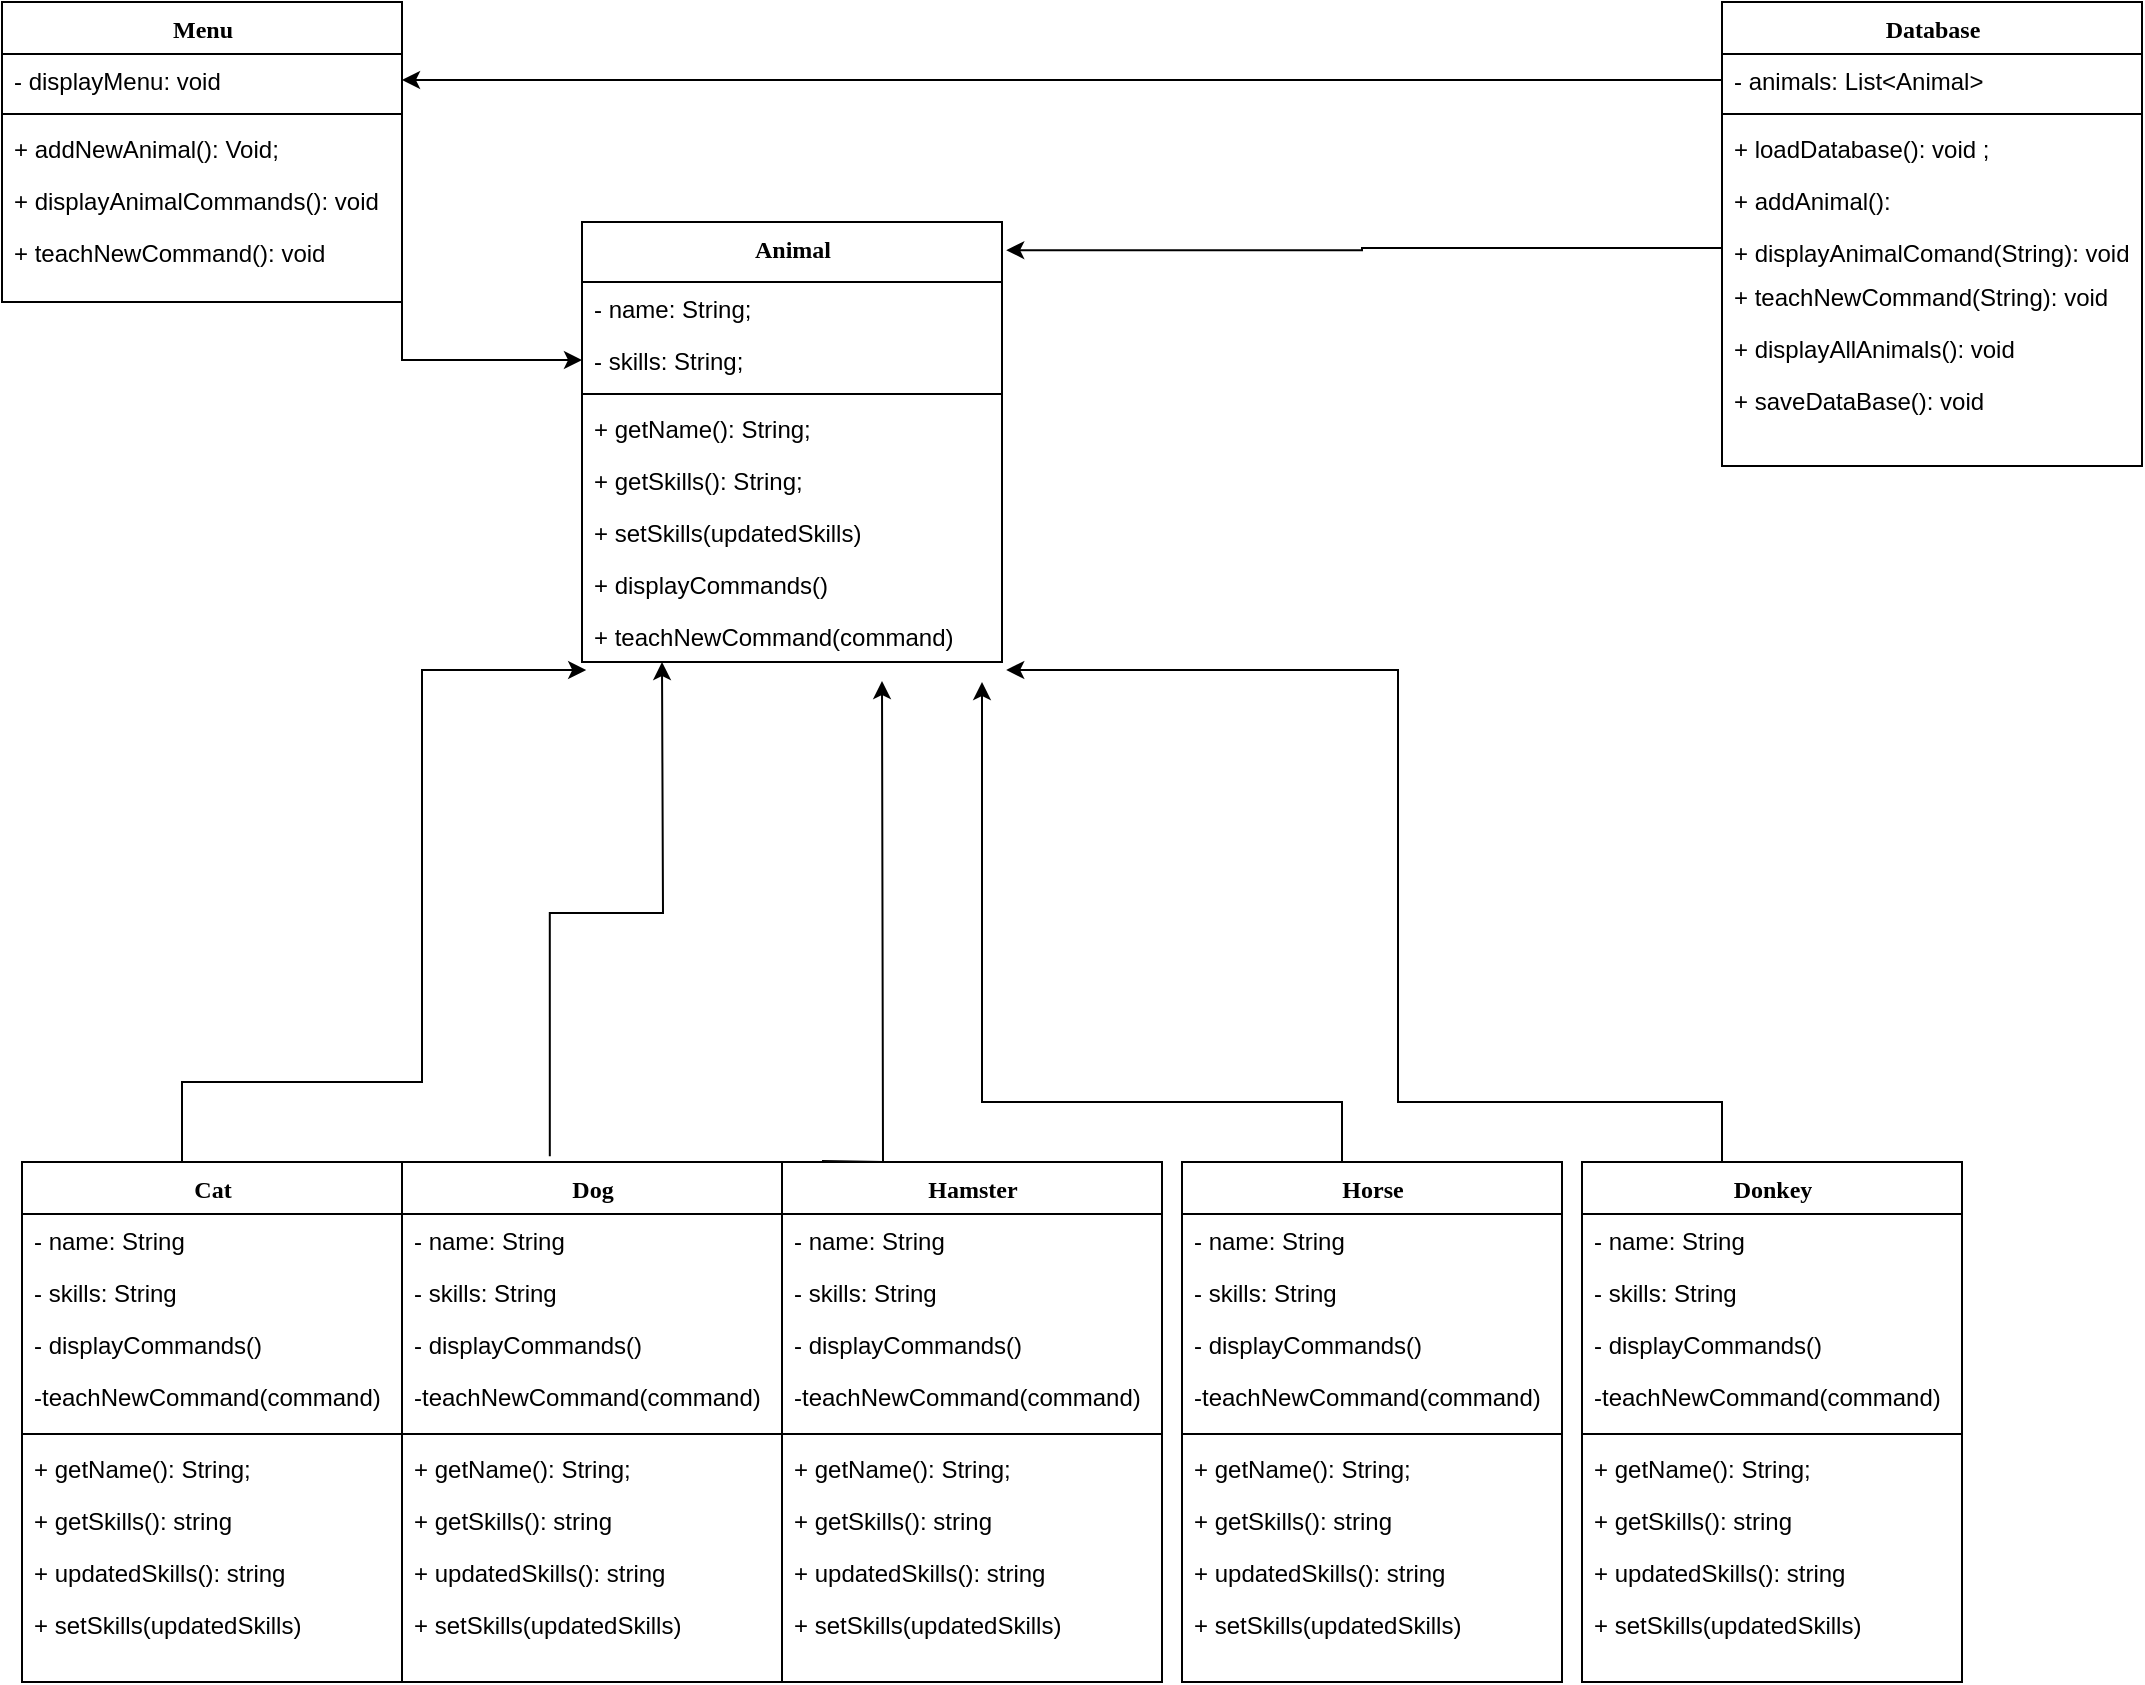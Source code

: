 <mxfile version="23.1.2" type="device">
  <diagram name="Page-1" id="6133507b-19e7-1e82-6fc7-422aa6c4b21f">
    <mxGraphModel dx="871" dy="348" grid="1" gridSize="10" guides="1" tooltips="1" connect="1" arrows="1" fold="1" page="1" pageScale="1" pageWidth="1169" pageHeight="827" background="none" math="0" shadow="0">
      <root>
        <mxCell id="0" />
        <mxCell id="1" parent="0" />
        <mxCell id="FlubJuxZXB5tlYy22sZI-188" style="edgeStyle=orthogonalEdgeStyle;rounded=0;orthogonalLoop=1;jettySize=auto;html=1;exitX=0.5;exitY=0;exitDx=0;exitDy=0;entryX=0.01;entryY=1.154;entryDx=0;entryDy=0;entryPerimeter=0;" parent="1" source="FlubJuxZXB5tlYy22sZI-2" target="FlubJuxZXB5tlYy22sZI-180" edge="1">
          <mxGeometry relative="1" as="geometry">
            <Array as="points">
              <mxPoint x="120" y="550" />
              <mxPoint x="240" y="550" />
              <mxPoint x="240" y="344" />
            </Array>
          </mxGeometry>
        </mxCell>
        <mxCell id="FlubJuxZXB5tlYy22sZI-2" value="Cat" style="swimlane;html=1;fontStyle=1;align=center;verticalAlign=top;childLayout=stackLayout;horizontal=1;startSize=26;horizontalStack=0;resizeParent=1;resizeLast=0;collapsible=1;marginBottom=0;swimlaneFillColor=#ffffff;rounded=0;shadow=0;comic=0;labelBackgroundColor=none;strokeWidth=1;fillColor=none;fontFamily=Verdana;fontSize=12" parent="1" vertex="1">
          <mxGeometry x="40" y="590" width="190" height="260" as="geometry" />
        </mxCell>
        <mxCell id="FlubJuxZXB5tlYy22sZI-3" value="- name: String" style="text;html=1;strokeColor=none;fillColor=none;align=left;verticalAlign=top;spacingLeft=4;spacingRight=4;whiteSpace=wrap;overflow=hidden;rotatable=0;points=[[0,0.5],[1,0.5]];portConstraint=eastwest;" parent="FlubJuxZXB5tlYy22sZI-2" vertex="1">
          <mxGeometry y="26" width="190" height="26" as="geometry" />
        </mxCell>
        <mxCell id="FlubJuxZXB5tlYy22sZI-29" value="- skills: String" style="text;html=1;strokeColor=none;fillColor=none;align=left;verticalAlign=top;spacingLeft=4;spacingRight=4;whiteSpace=wrap;overflow=hidden;rotatable=0;points=[[0,0.5],[1,0.5]];portConstraint=eastwest;" parent="FlubJuxZXB5tlYy22sZI-2" vertex="1">
          <mxGeometry y="52" width="190" height="26" as="geometry" />
        </mxCell>
        <mxCell id="FlubJuxZXB5tlYy22sZI-30" value="- displayCommands()" style="text;html=1;strokeColor=none;fillColor=none;align=left;verticalAlign=top;spacingLeft=4;spacingRight=4;whiteSpace=wrap;overflow=hidden;rotatable=0;points=[[0,0.5],[1,0.5]];portConstraint=eastwest;" parent="FlubJuxZXB5tlYy22sZI-2" vertex="1">
          <mxGeometry y="78" width="190" height="26" as="geometry" />
        </mxCell>
        <mxCell id="FlubJuxZXB5tlYy22sZI-67" value="-teachNewCommand(command)" style="text;html=1;strokeColor=none;fillColor=none;align=left;verticalAlign=top;spacingLeft=4;spacingRight=4;whiteSpace=wrap;overflow=hidden;rotatable=0;points=[[0,0.5],[1,0.5]];portConstraint=eastwest;" parent="FlubJuxZXB5tlYy22sZI-2" vertex="1">
          <mxGeometry y="104" width="190" height="28" as="geometry" />
        </mxCell>
        <mxCell id="FlubJuxZXB5tlYy22sZI-5" value="" style="line;html=1;strokeWidth=1;fillColor=none;align=left;verticalAlign=middle;spacingTop=-1;spacingLeft=3;spacingRight=3;rotatable=0;labelPosition=right;points=[];portConstraint=eastwest;" parent="FlubJuxZXB5tlYy22sZI-2" vertex="1">
          <mxGeometry y="132" width="190" height="8" as="geometry" />
        </mxCell>
        <mxCell id="FlubJuxZXB5tlYy22sZI-9" value="+ getName(): String;" style="text;html=1;strokeColor=none;fillColor=none;align=left;verticalAlign=top;spacingLeft=4;spacingRight=4;whiteSpace=wrap;overflow=hidden;rotatable=0;points=[[0,0.5],[1,0.5]];portConstraint=eastwest;" parent="FlubJuxZXB5tlYy22sZI-2" vertex="1">
          <mxGeometry y="140" width="190" height="26" as="geometry" />
        </mxCell>
        <mxCell id="FlubJuxZXB5tlYy22sZI-10" value="+ getSkills(): string" style="text;html=1;strokeColor=none;fillColor=none;align=left;verticalAlign=top;spacingLeft=4;spacingRight=4;whiteSpace=wrap;overflow=hidden;rotatable=0;points=[[0,0.5],[1,0.5]];portConstraint=eastwest;" parent="FlubJuxZXB5tlYy22sZI-2" vertex="1">
          <mxGeometry y="166" width="190" height="26" as="geometry" />
        </mxCell>
        <mxCell id="FlubJuxZXB5tlYy22sZI-71" value="+ updatedSkills(): string" style="text;html=1;strokeColor=none;fillColor=none;align=left;verticalAlign=top;spacingLeft=4;spacingRight=4;whiteSpace=wrap;overflow=hidden;rotatable=0;points=[[0,0.5],[1,0.5]];portConstraint=eastwest;" parent="FlubJuxZXB5tlYy22sZI-2" vertex="1">
          <mxGeometry y="192" width="190" height="26" as="geometry" />
        </mxCell>
        <mxCell id="FlubJuxZXB5tlYy22sZI-72" value="+ setSkills(updatedSkills)" style="text;html=1;strokeColor=none;fillColor=none;align=left;verticalAlign=top;spacingLeft=4;spacingRight=4;whiteSpace=wrap;overflow=hidden;rotatable=0;points=[[0,0.5],[1,0.5]];portConstraint=eastwest;" parent="FlubJuxZXB5tlYy22sZI-2" vertex="1">
          <mxGeometry y="218" width="190" height="26" as="geometry" />
        </mxCell>
        <mxCell id="FlubJuxZXB5tlYy22sZI-20" value="Animal" style="swimlane;html=1;fontStyle=1;align=center;verticalAlign=top;childLayout=stackLayout;horizontal=1;startSize=30;horizontalStack=0;resizeParent=1;resizeLast=0;collapsible=1;marginBottom=0;swimlaneFillColor=#ffffff;rounded=0;shadow=0;comic=0;labelBackgroundColor=none;strokeWidth=1;fillColor=none;fontFamily=Verdana;fontSize=12" parent="1" vertex="1">
          <mxGeometry x="320" y="120" width="210" height="220" as="geometry" />
        </mxCell>
        <mxCell id="FlubJuxZXB5tlYy22sZI-68" value="- name: String;" style="text;html=1;strokeColor=none;fillColor=none;align=left;verticalAlign=top;spacingLeft=4;spacingRight=4;whiteSpace=wrap;overflow=hidden;rotatable=0;points=[[0,0.5],[1,0.5]];portConstraint=eastwest;" parent="FlubJuxZXB5tlYy22sZI-20" vertex="1">
          <mxGeometry y="30" width="210" height="26" as="geometry" />
        </mxCell>
        <mxCell id="FlubJuxZXB5tlYy22sZI-176" value="- skills: String;" style="text;html=1;strokeColor=none;fillColor=none;align=left;verticalAlign=top;spacingLeft=4;spacingRight=4;whiteSpace=wrap;overflow=hidden;rotatable=0;points=[[0,0.5],[1,0.5]];portConstraint=eastwest;" parent="FlubJuxZXB5tlYy22sZI-20" vertex="1">
          <mxGeometry y="56" width="210" height="26" as="geometry" />
        </mxCell>
        <mxCell id="FlubJuxZXB5tlYy22sZI-22" value="" style="line;html=1;strokeWidth=1;fillColor=none;align=left;verticalAlign=middle;spacingTop=-1;spacingLeft=3;spacingRight=3;rotatable=0;labelPosition=right;points=[];portConstraint=eastwest;" parent="FlubJuxZXB5tlYy22sZI-20" vertex="1">
          <mxGeometry y="82" width="210" height="8" as="geometry" />
        </mxCell>
        <mxCell id="FlubJuxZXB5tlYy22sZI-26" value="+ getName(): String;" style="text;html=1;strokeColor=none;fillColor=none;align=left;verticalAlign=top;spacingLeft=4;spacingRight=4;whiteSpace=wrap;overflow=hidden;rotatable=0;points=[[0,0.5],[1,0.5]];portConstraint=eastwest;" parent="FlubJuxZXB5tlYy22sZI-20" vertex="1">
          <mxGeometry y="90" width="210" height="26" as="geometry" />
        </mxCell>
        <mxCell id="FlubJuxZXB5tlYy22sZI-27" value="+ getSkills(): String;" style="text;html=1;strokeColor=none;fillColor=none;align=left;verticalAlign=top;spacingLeft=4;spacingRight=4;whiteSpace=wrap;overflow=hidden;rotatable=0;points=[[0,0.5],[1,0.5]];portConstraint=eastwest;" parent="FlubJuxZXB5tlYy22sZI-20" vertex="1">
          <mxGeometry y="116" width="210" height="26" as="geometry" />
        </mxCell>
        <mxCell id="FlubJuxZXB5tlYy22sZI-178" value="+ setSkills(updatedSkills)" style="text;html=1;strokeColor=none;fillColor=none;align=left;verticalAlign=top;spacingLeft=4;spacingRight=4;whiteSpace=wrap;overflow=hidden;rotatable=0;points=[[0,0.5],[1,0.5]];portConstraint=eastwest;" parent="FlubJuxZXB5tlYy22sZI-20" vertex="1">
          <mxGeometry y="142" width="210" height="26" as="geometry" />
        </mxCell>
        <mxCell id="FlubJuxZXB5tlYy22sZI-179" value="+ displayCommands()" style="text;html=1;strokeColor=none;fillColor=none;align=left;verticalAlign=top;spacingLeft=4;spacingRight=4;whiteSpace=wrap;overflow=hidden;rotatable=0;points=[[0,0.5],[1,0.5]];portConstraint=eastwest;" parent="FlubJuxZXB5tlYy22sZI-20" vertex="1">
          <mxGeometry y="168" width="210" height="26" as="geometry" />
        </mxCell>
        <mxCell id="FlubJuxZXB5tlYy22sZI-180" value="+ teachNewCommand(command)" style="text;html=1;strokeColor=none;fillColor=none;align=left;verticalAlign=top;spacingLeft=4;spacingRight=4;whiteSpace=wrap;overflow=hidden;rotatable=0;points=[[0,0.5],[1,0.5]];portConstraint=eastwest;" parent="FlubJuxZXB5tlYy22sZI-20" vertex="1">
          <mxGeometry y="194" width="210" height="26" as="geometry" />
        </mxCell>
        <mxCell id="FlubJuxZXB5tlYy22sZI-31" value="Menu" style="swimlane;html=1;fontStyle=1;align=center;verticalAlign=top;childLayout=stackLayout;horizontal=1;startSize=26;horizontalStack=0;resizeParent=1;resizeLast=0;collapsible=1;marginBottom=0;swimlaneFillColor=#ffffff;rounded=0;shadow=0;comic=0;labelBackgroundColor=none;strokeWidth=1;fillColor=none;fontFamily=Verdana;fontSize=12" parent="1" vertex="1">
          <mxGeometry x="30" y="10" width="200" height="150" as="geometry" />
        </mxCell>
        <mxCell id="FlubJuxZXB5tlYy22sZI-32" value="- displayMenu: void" style="text;html=1;strokeColor=none;fillColor=none;align=left;verticalAlign=top;spacingLeft=4;spacingRight=4;whiteSpace=wrap;overflow=hidden;rotatable=0;points=[[0,0.5],[1,0.5]];portConstraint=eastwest;" parent="FlubJuxZXB5tlYy22sZI-31" vertex="1">
          <mxGeometry y="26" width="200" height="26" as="geometry" />
        </mxCell>
        <mxCell id="FlubJuxZXB5tlYy22sZI-35" value="" style="line;html=1;strokeWidth=1;fillColor=none;align=left;verticalAlign=middle;spacingTop=-1;spacingLeft=3;spacingRight=3;rotatable=0;labelPosition=right;points=[];portConstraint=eastwest;" parent="FlubJuxZXB5tlYy22sZI-31" vertex="1">
          <mxGeometry y="52" width="200" height="8" as="geometry" />
        </mxCell>
        <mxCell id="FlubJuxZXB5tlYy22sZI-38" value="+ addNewAnimal(): Void;" style="text;html=1;strokeColor=none;fillColor=none;align=left;verticalAlign=top;spacingLeft=4;spacingRight=4;whiteSpace=wrap;overflow=hidden;rotatable=0;points=[[0,0.5],[1,0.5]];portConstraint=eastwest;" parent="FlubJuxZXB5tlYy22sZI-31" vertex="1">
          <mxGeometry y="60" width="200" height="26" as="geometry" />
        </mxCell>
        <mxCell id="FlubJuxZXB5tlYy22sZI-39" value="+ displayAnimalCommands(): void" style="text;html=1;strokeColor=none;fillColor=none;align=left;verticalAlign=top;spacingLeft=4;spacingRight=4;whiteSpace=wrap;overflow=hidden;rotatable=0;points=[[0,0.5],[1,0.5]];portConstraint=eastwest;" parent="FlubJuxZXB5tlYy22sZI-31" vertex="1">
          <mxGeometry y="86" width="200" height="26" as="geometry" />
        </mxCell>
        <mxCell id="FlubJuxZXB5tlYy22sZI-54" value="+ teachNewCommand(): void" style="text;html=1;strokeColor=none;fillColor=none;align=left;verticalAlign=top;spacingLeft=4;spacingRight=4;whiteSpace=wrap;overflow=hidden;rotatable=0;points=[[0,0.5],[1,0.5]];portConstraint=eastwest;" parent="FlubJuxZXB5tlYy22sZI-31" vertex="1">
          <mxGeometry y="112" width="200" height="26" as="geometry" />
        </mxCell>
        <mxCell id="FlubJuxZXB5tlYy22sZI-189" style="edgeStyle=orthogonalEdgeStyle;rounded=0;orthogonalLoop=1;jettySize=auto;html=1;exitX=0.389;exitY=-0.011;exitDx=0;exitDy=0;exitPerimeter=0;" parent="1" source="3Od7MkRay4kH6YmzunXQ-2" edge="1">
          <mxGeometry relative="1" as="geometry">
            <mxPoint x="240" y="580" as="sourcePoint" />
            <mxPoint x="360" y="340" as="targetPoint" />
          </mxGeometry>
        </mxCell>
        <mxCell id="FlubJuxZXB5tlYy22sZI-190" style="edgeStyle=orthogonalEdgeStyle;rounded=0;orthogonalLoop=1;jettySize=auto;html=1;exitX=0.5;exitY=0;exitDx=0;exitDy=0;" parent="1" edge="1">
          <mxGeometry relative="1" as="geometry">
            <mxPoint x="440" y="589.5" as="sourcePoint" />
            <mxPoint x="470" y="349.5" as="targetPoint" />
          </mxGeometry>
        </mxCell>
        <mxCell id="FlubJuxZXB5tlYy22sZI-117" value="Database" style="swimlane;html=1;fontStyle=1;align=center;verticalAlign=top;childLayout=stackLayout;horizontal=1;startSize=26;horizontalStack=0;resizeParent=1;resizeLast=0;collapsible=1;marginBottom=0;swimlaneFillColor=#ffffff;rounded=0;shadow=0;comic=0;labelBackgroundColor=none;strokeWidth=1;fillColor=none;fontFamily=Verdana;fontSize=12" parent="1" vertex="1">
          <mxGeometry x="890" y="10" width="210" height="232" as="geometry" />
        </mxCell>
        <mxCell id="FlubJuxZXB5tlYy22sZI-118" value="- animals: List&amp;lt;Animal&amp;gt;" style="text;html=1;strokeColor=none;fillColor=none;align=left;verticalAlign=top;spacingLeft=4;spacingRight=4;whiteSpace=wrap;overflow=hidden;rotatable=0;points=[[0,0.5],[1,0.5]];portConstraint=eastwest;" parent="FlubJuxZXB5tlYy22sZI-117" vertex="1">
          <mxGeometry y="26" width="210" height="26" as="geometry" />
        </mxCell>
        <mxCell id="FlubJuxZXB5tlYy22sZI-123" value="" style="line;html=1;strokeWidth=1;fillColor=none;align=left;verticalAlign=middle;spacingTop=-1;spacingLeft=3;spacingRight=3;rotatable=0;labelPosition=right;points=[];portConstraint=eastwest;" parent="FlubJuxZXB5tlYy22sZI-117" vertex="1">
          <mxGeometry y="52" width="210" height="8" as="geometry" />
        </mxCell>
        <mxCell id="FlubJuxZXB5tlYy22sZI-124" value="+ loadDatabase(): void ;" style="text;html=1;strokeColor=none;fillColor=none;align=left;verticalAlign=top;spacingLeft=4;spacingRight=4;whiteSpace=wrap;overflow=hidden;rotatable=0;points=[[0,0.5],[1,0.5]];portConstraint=eastwest;" parent="FlubJuxZXB5tlYy22sZI-117" vertex="1">
          <mxGeometry y="60" width="210" height="26" as="geometry" />
        </mxCell>
        <mxCell id="FlubJuxZXB5tlYy22sZI-125" value="+ addAnimal():&amp;nbsp;" style="text;html=1;strokeColor=none;fillColor=none;align=left;verticalAlign=top;spacingLeft=4;spacingRight=4;whiteSpace=wrap;overflow=hidden;rotatable=0;points=[[0,0.5],[1,0.5]];portConstraint=eastwest;" parent="FlubJuxZXB5tlYy22sZI-117" vertex="1">
          <mxGeometry y="86" width="210" height="26" as="geometry" />
        </mxCell>
        <mxCell id="FlubJuxZXB5tlYy22sZI-126" value="+ displayAnimalComand(String): void" style="text;html=1;strokeColor=none;fillColor=none;align=left;verticalAlign=top;spacingLeft=4;spacingRight=4;whiteSpace=wrap;overflow=hidden;rotatable=0;points=[[0,0.5],[1,0.5]];portConstraint=eastwest;" parent="FlubJuxZXB5tlYy22sZI-117" vertex="1">
          <mxGeometry y="112" width="210" height="22" as="geometry" />
        </mxCell>
        <mxCell id="FlubJuxZXB5tlYy22sZI-127" value="+ teachNewCommand(String): void" style="text;html=1;strokeColor=none;fillColor=none;align=left;verticalAlign=top;spacingLeft=4;spacingRight=4;whiteSpace=wrap;overflow=hidden;rotatable=0;points=[[0,0.5],[1,0.5]];portConstraint=eastwest;" parent="FlubJuxZXB5tlYy22sZI-117" vertex="1">
          <mxGeometry y="134" width="210" height="26" as="geometry" />
        </mxCell>
        <mxCell id="FlubJuxZXB5tlYy22sZI-128" value="+ displayAllAnimals(): void" style="text;html=1;strokeColor=none;fillColor=none;align=left;verticalAlign=top;spacingLeft=4;spacingRight=4;whiteSpace=wrap;overflow=hidden;rotatable=0;points=[[0,0.5],[1,0.5]];portConstraint=eastwest;" parent="FlubJuxZXB5tlYy22sZI-117" vertex="1">
          <mxGeometry y="160" width="210" height="26" as="geometry" />
        </mxCell>
        <mxCell id="FlubJuxZXB5tlYy22sZI-129" value="+ saveDataBase(): void" style="text;html=1;strokeColor=none;fillColor=none;align=left;verticalAlign=top;spacingLeft=4;spacingRight=4;whiteSpace=wrap;overflow=hidden;rotatable=0;points=[[0,0.5],[1,0.5]];portConstraint=eastwest;" parent="FlubJuxZXB5tlYy22sZI-117" vertex="1">
          <mxGeometry y="186" width="210" height="26" as="geometry" />
        </mxCell>
        <mxCell id="FlubJuxZXB5tlYy22sZI-182" style="edgeStyle=none;rounded=0;orthogonalLoop=1;jettySize=auto;html=1;exitX=0.5;exitY=0;exitDx=0;exitDy=0;" parent="1" edge="1">
          <mxGeometry relative="1" as="geometry">
            <mxPoint x="700" y="590" as="sourcePoint" />
            <mxPoint x="520" y="350" as="targetPoint" />
            <Array as="points">
              <mxPoint x="700" y="560" />
              <mxPoint x="520" y="560" />
            </Array>
          </mxGeometry>
        </mxCell>
        <mxCell id="FlubJuxZXB5tlYy22sZI-183" style="edgeStyle=orthogonalEdgeStyle;rounded=0;orthogonalLoop=1;jettySize=auto;html=1;exitX=0.5;exitY=0;exitDx=0;exitDy=0;entryX=1.01;entryY=1.154;entryDx=0;entryDy=0;entryPerimeter=0;" parent="1" target="FlubJuxZXB5tlYy22sZI-180" edge="1">
          <mxGeometry relative="1" as="geometry">
            <Array as="points">
              <mxPoint x="890" y="560" />
              <mxPoint x="728" y="560" />
              <mxPoint x="728" y="344" />
            </Array>
            <mxPoint x="890" y="590" as="sourcePoint" />
          </mxGeometry>
        </mxCell>
        <mxCell id="FlubJuxZXB5tlYy22sZI-187" style="edgeStyle=orthogonalEdgeStyle;rounded=0;orthogonalLoop=1;jettySize=auto;html=1;entryX=0;entryY=0.5;entryDx=0;entryDy=0;" parent="1" target="FlubJuxZXB5tlYy22sZI-176" edge="1">
          <mxGeometry relative="1" as="geometry">
            <mxPoint x="230" y="75" as="sourcePoint" />
            <Array as="points">
              <mxPoint x="230" y="75" />
              <mxPoint x="230" y="189" />
            </Array>
          </mxGeometry>
        </mxCell>
        <mxCell id="3Od7MkRay4kH6YmzunXQ-2" value="Dog" style="swimlane;html=1;fontStyle=1;align=center;verticalAlign=top;childLayout=stackLayout;horizontal=1;startSize=26;horizontalStack=0;resizeParent=1;resizeLast=0;collapsible=1;marginBottom=0;swimlaneFillColor=#ffffff;rounded=0;shadow=0;comic=0;labelBackgroundColor=none;strokeWidth=1;fillColor=none;fontFamily=Verdana;fontSize=12" parent="1" vertex="1">
          <mxGeometry x="230" y="590" width="190" height="260" as="geometry" />
        </mxCell>
        <mxCell id="3Od7MkRay4kH6YmzunXQ-3" value="- name: String" style="text;html=1;strokeColor=none;fillColor=none;align=left;verticalAlign=top;spacingLeft=4;spacingRight=4;whiteSpace=wrap;overflow=hidden;rotatable=0;points=[[0,0.5],[1,0.5]];portConstraint=eastwest;" parent="3Od7MkRay4kH6YmzunXQ-2" vertex="1">
          <mxGeometry y="26" width="190" height="26" as="geometry" />
        </mxCell>
        <mxCell id="3Od7MkRay4kH6YmzunXQ-4" value="- skills: String" style="text;html=1;strokeColor=none;fillColor=none;align=left;verticalAlign=top;spacingLeft=4;spacingRight=4;whiteSpace=wrap;overflow=hidden;rotatable=0;points=[[0,0.5],[1,0.5]];portConstraint=eastwest;" parent="3Od7MkRay4kH6YmzunXQ-2" vertex="1">
          <mxGeometry y="52" width="190" height="26" as="geometry" />
        </mxCell>
        <mxCell id="3Od7MkRay4kH6YmzunXQ-5" value="- displayCommands()" style="text;html=1;strokeColor=none;fillColor=none;align=left;verticalAlign=top;spacingLeft=4;spacingRight=4;whiteSpace=wrap;overflow=hidden;rotatable=0;points=[[0,0.5],[1,0.5]];portConstraint=eastwest;" parent="3Od7MkRay4kH6YmzunXQ-2" vertex="1">
          <mxGeometry y="78" width="190" height="26" as="geometry" />
        </mxCell>
        <mxCell id="3Od7MkRay4kH6YmzunXQ-6" value="-teachNewCommand(command)" style="text;html=1;strokeColor=none;fillColor=none;align=left;verticalAlign=top;spacingLeft=4;spacingRight=4;whiteSpace=wrap;overflow=hidden;rotatable=0;points=[[0,0.5],[1,0.5]];portConstraint=eastwest;" parent="3Od7MkRay4kH6YmzunXQ-2" vertex="1">
          <mxGeometry y="104" width="190" height="28" as="geometry" />
        </mxCell>
        <mxCell id="3Od7MkRay4kH6YmzunXQ-7" value="" style="line;html=1;strokeWidth=1;fillColor=none;align=left;verticalAlign=middle;spacingTop=-1;spacingLeft=3;spacingRight=3;rotatable=0;labelPosition=right;points=[];portConstraint=eastwest;" parent="3Od7MkRay4kH6YmzunXQ-2" vertex="1">
          <mxGeometry y="132" width="190" height="8" as="geometry" />
        </mxCell>
        <mxCell id="3Od7MkRay4kH6YmzunXQ-8" value="+ getName(): String;" style="text;html=1;strokeColor=none;fillColor=none;align=left;verticalAlign=top;spacingLeft=4;spacingRight=4;whiteSpace=wrap;overflow=hidden;rotatable=0;points=[[0,0.5],[1,0.5]];portConstraint=eastwest;" parent="3Od7MkRay4kH6YmzunXQ-2" vertex="1">
          <mxGeometry y="140" width="190" height="26" as="geometry" />
        </mxCell>
        <mxCell id="3Od7MkRay4kH6YmzunXQ-9" value="+ getSkills(): string" style="text;html=1;strokeColor=none;fillColor=none;align=left;verticalAlign=top;spacingLeft=4;spacingRight=4;whiteSpace=wrap;overflow=hidden;rotatable=0;points=[[0,0.5],[1,0.5]];portConstraint=eastwest;" parent="3Od7MkRay4kH6YmzunXQ-2" vertex="1">
          <mxGeometry y="166" width="190" height="26" as="geometry" />
        </mxCell>
        <mxCell id="3Od7MkRay4kH6YmzunXQ-10" value="+ updatedSkills(): string" style="text;html=1;strokeColor=none;fillColor=none;align=left;verticalAlign=top;spacingLeft=4;spacingRight=4;whiteSpace=wrap;overflow=hidden;rotatable=0;points=[[0,0.5],[1,0.5]];portConstraint=eastwest;" parent="3Od7MkRay4kH6YmzunXQ-2" vertex="1">
          <mxGeometry y="192" width="190" height="26" as="geometry" />
        </mxCell>
        <mxCell id="3Od7MkRay4kH6YmzunXQ-11" value="+ setSkills(updatedSkills)" style="text;html=1;strokeColor=none;fillColor=none;align=left;verticalAlign=top;spacingLeft=4;spacingRight=4;whiteSpace=wrap;overflow=hidden;rotatable=0;points=[[0,0.5],[1,0.5]];portConstraint=eastwest;" parent="3Od7MkRay4kH6YmzunXQ-2" vertex="1">
          <mxGeometry y="218" width="190" height="26" as="geometry" />
        </mxCell>
        <mxCell id="3Od7MkRay4kH6YmzunXQ-12" value="Hamster" style="swimlane;html=1;fontStyle=1;align=center;verticalAlign=top;childLayout=stackLayout;horizontal=1;startSize=26;horizontalStack=0;resizeParent=1;resizeLast=0;collapsible=1;marginBottom=0;swimlaneFillColor=#ffffff;rounded=0;shadow=0;comic=0;labelBackgroundColor=none;strokeWidth=1;fillColor=none;fontFamily=Verdana;fontSize=12" parent="1" vertex="1">
          <mxGeometry x="420" y="590" width="190" height="260" as="geometry" />
        </mxCell>
        <mxCell id="3Od7MkRay4kH6YmzunXQ-13" value="- name: String" style="text;html=1;strokeColor=none;fillColor=none;align=left;verticalAlign=top;spacingLeft=4;spacingRight=4;whiteSpace=wrap;overflow=hidden;rotatable=0;points=[[0,0.5],[1,0.5]];portConstraint=eastwest;" parent="3Od7MkRay4kH6YmzunXQ-12" vertex="1">
          <mxGeometry y="26" width="190" height="26" as="geometry" />
        </mxCell>
        <mxCell id="3Od7MkRay4kH6YmzunXQ-14" value="- skills: String" style="text;html=1;strokeColor=none;fillColor=none;align=left;verticalAlign=top;spacingLeft=4;spacingRight=4;whiteSpace=wrap;overflow=hidden;rotatable=0;points=[[0,0.5],[1,0.5]];portConstraint=eastwest;" parent="3Od7MkRay4kH6YmzunXQ-12" vertex="1">
          <mxGeometry y="52" width="190" height="26" as="geometry" />
        </mxCell>
        <mxCell id="3Od7MkRay4kH6YmzunXQ-15" value="- displayCommands()" style="text;html=1;strokeColor=none;fillColor=none;align=left;verticalAlign=top;spacingLeft=4;spacingRight=4;whiteSpace=wrap;overflow=hidden;rotatable=0;points=[[0,0.5],[1,0.5]];portConstraint=eastwest;" parent="3Od7MkRay4kH6YmzunXQ-12" vertex="1">
          <mxGeometry y="78" width="190" height="26" as="geometry" />
        </mxCell>
        <mxCell id="3Od7MkRay4kH6YmzunXQ-16" value="-teachNewCommand(command)" style="text;html=1;strokeColor=none;fillColor=none;align=left;verticalAlign=top;spacingLeft=4;spacingRight=4;whiteSpace=wrap;overflow=hidden;rotatable=0;points=[[0,0.5],[1,0.5]];portConstraint=eastwest;" parent="3Od7MkRay4kH6YmzunXQ-12" vertex="1">
          <mxGeometry y="104" width="190" height="28" as="geometry" />
        </mxCell>
        <mxCell id="3Od7MkRay4kH6YmzunXQ-17" value="" style="line;html=1;strokeWidth=1;fillColor=none;align=left;verticalAlign=middle;spacingTop=-1;spacingLeft=3;spacingRight=3;rotatable=0;labelPosition=right;points=[];portConstraint=eastwest;" parent="3Od7MkRay4kH6YmzunXQ-12" vertex="1">
          <mxGeometry y="132" width="190" height="8" as="geometry" />
        </mxCell>
        <mxCell id="3Od7MkRay4kH6YmzunXQ-18" value="+ getName(): String;" style="text;html=1;strokeColor=none;fillColor=none;align=left;verticalAlign=top;spacingLeft=4;spacingRight=4;whiteSpace=wrap;overflow=hidden;rotatable=0;points=[[0,0.5],[1,0.5]];portConstraint=eastwest;" parent="3Od7MkRay4kH6YmzunXQ-12" vertex="1">
          <mxGeometry y="140" width="190" height="26" as="geometry" />
        </mxCell>
        <mxCell id="3Od7MkRay4kH6YmzunXQ-19" value="+ getSkills(): string" style="text;html=1;strokeColor=none;fillColor=none;align=left;verticalAlign=top;spacingLeft=4;spacingRight=4;whiteSpace=wrap;overflow=hidden;rotatable=0;points=[[0,0.5],[1,0.5]];portConstraint=eastwest;" parent="3Od7MkRay4kH6YmzunXQ-12" vertex="1">
          <mxGeometry y="166" width="190" height="26" as="geometry" />
        </mxCell>
        <mxCell id="3Od7MkRay4kH6YmzunXQ-20" value="+ updatedSkills(): string" style="text;html=1;strokeColor=none;fillColor=none;align=left;verticalAlign=top;spacingLeft=4;spacingRight=4;whiteSpace=wrap;overflow=hidden;rotatable=0;points=[[0,0.5],[1,0.5]];portConstraint=eastwest;" parent="3Od7MkRay4kH6YmzunXQ-12" vertex="1">
          <mxGeometry y="192" width="190" height="26" as="geometry" />
        </mxCell>
        <mxCell id="3Od7MkRay4kH6YmzunXQ-21" value="+ setSkills(updatedSkills)" style="text;html=1;strokeColor=none;fillColor=none;align=left;verticalAlign=top;spacingLeft=4;spacingRight=4;whiteSpace=wrap;overflow=hidden;rotatable=0;points=[[0,0.5],[1,0.5]];portConstraint=eastwest;" parent="3Od7MkRay4kH6YmzunXQ-12" vertex="1">
          <mxGeometry y="218" width="190" height="26" as="geometry" />
        </mxCell>
        <mxCell id="3Od7MkRay4kH6YmzunXQ-22" value="Horse" style="swimlane;html=1;fontStyle=1;align=center;verticalAlign=top;childLayout=stackLayout;horizontal=1;startSize=26;horizontalStack=0;resizeParent=1;resizeLast=0;collapsible=1;marginBottom=0;swimlaneFillColor=#ffffff;rounded=0;shadow=0;comic=0;labelBackgroundColor=none;strokeWidth=1;fillColor=none;fontFamily=Verdana;fontSize=12" parent="1" vertex="1">
          <mxGeometry x="620" y="590" width="190" height="260" as="geometry" />
        </mxCell>
        <mxCell id="3Od7MkRay4kH6YmzunXQ-23" value="- name: String" style="text;html=1;strokeColor=none;fillColor=none;align=left;verticalAlign=top;spacingLeft=4;spacingRight=4;whiteSpace=wrap;overflow=hidden;rotatable=0;points=[[0,0.5],[1,0.5]];portConstraint=eastwest;" parent="3Od7MkRay4kH6YmzunXQ-22" vertex="1">
          <mxGeometry y="26" width="190" height="26" as="geometry" />
        </mxCell>
        <mxCell id="3Od7MkRay4kH6YmzunXQ-24" value="- skills: String" style="text;html=1;strokeColor=none;fillColor=none;align=left;verticalAlign=top;spacingLeft=4;spacingRight=4;whiteSpace=wrap;overflow=hidden;rotatable=0;points=[[0,0.5],[1,0.5]];portConstraint=eastwest;" parent="3Od7MkRay4kH6YmzunXQ-22" vertex="1">
          <mxGeometry y="52" width="190" height="26" as="geometry" />
        </mxCell>
        <mxCell id="3Od7MkRay4kH6YmzunXQ-25" value="- displayCommands()" style="text;html=1;strokeColor=none;fillColor=none;align=left;verticalAlign=top;spacingLeft=4;spacingRight=4;whiteSpace=wrap;overflow=hidden;rotatable=0;points=[[0,0.5],[1,0.5]];portConstraint=eastwest;" parent="3Od7MkRay4kH6YmzunXQ-22" vertex="1">
          <mxGeometry y="78" width="190" height="26" as="geometry" />
        </mxCell>
        <mxCell id="3Od7MkRay4kH6YmzunXQ-26" value="-teachNewCommand(command)" style="text;html=1;strokeColor=none;fillColor=none;align=left;verticalAlign=top;spacingLeft=4;spacingRight=4;whiteSpace=wrap;overflow=hidden;rotatable=0;points=[[0,0.5],[1,0.5]];portConstraint=eastwest;" parent="3Od7MkRay4kH6YmzunXQ-22" vertex="1">
          <mxGeometry y="104" width="190" height="28" as="geometry" />
        </mxCell>
        <mxCell id="3Od7MkRay4kH6YmzunXQ-27" value="" style="line;html=1;strokeWidth=1;fillColor=none;align=left;verticalAlign=middle;spacingTop=-1;spacingLeft=3;spacingRight=3;rotatable=0;labelPosition=right;points=[];portConstraint=eastwest;" parent="3Od7MkRay4kH6YmzunXQ-22" vertex="1">
          <mxGeometry y="132" width="190" height="8" as="geometry" />
        </mxCell>
        <mxCell id="3Od7MkRay4kH6YmzunXQ-28" value="+ getName(): String;" style="text;html=1;strokeColor=none;fillColor=none;align=left;verticalAlign=top;spacingLeft=4;spacingRight=4;whiteSpace=wrap;overflow=hidden;rotatable=0;points=[[0,0.5],[1,0.5]];portConstraint=eastwest;" parent="3Od7MkRay4kH6YmzunXQ-22" vertex="1">
          <mxGeometry y="140" width="190" height="26" as="geometry" />
        </mxCell>
        <mxCell id="3Od7MkRay4kH6YmzunXQ-29" value="+ getSkills(): string" style="text;html=1;strokeColor=none;fillColor=none;align=left;verticalAlign=top;spacingLeft=4;spacingRight=4;whiteSpace=wrap;overflow=hidden;rotatable=0;points=[[0,0.5],[1,0.5]];portConstraint=eastwest;" parent="3Od7MkRay4kH6YmzunXQ-22" vertex="1">
          <mxGeometry y="166" width="190" height="26" as="geometry" />
        </mxCell>
        <mxCell id="3Od7MkRay4kH6YmzunXQ-30" value="+ updatedSkills(): string" style="text;html=1;strokeColor=none;fillColor=none;align=left;verticalAlign=top;spacingLeft=4;spacingRight=4;whiteSpace=wrap;overflow=hidden;rotatable=0;points=[[0,0.5],[1,0.5]];portConstraint=eastwest;" parent="3Od7MkRay4kH6YmzunXQ-22" vertex="1">
          <mxGeometry y="192" width="190" height="26" as="geometry" />
        </mxCell>
        <mxCell id="3Od7MkRay4kH6YmzunXQ-31" value="+ setSkills(updatedSkills)" style="text;html=1;strokeColor=none;fillColor=none;align=left;verticalAlign=top;spacingLeft=4;spacingRight=4;whiteSpace=wrap;overflow=hidden;rotatable=0;points=[[0,0.5],[1,0.5]];portConstraint=eastwest;" parent="3Od7MkRay4kH6YmzunXQ-22" vertex="1">
          <mxGeometry y="218" width="190" height="26" as="geometry" />
        </mxCell>
        <mxCell id="3Od7MkRay4kH6YmzunXQ-32" value="Donkey" style="swimlane;html=1;fontStyle=1;align=center;verticalAlign=top;childLayout=stackLayout;horizontal=1;startSize=26;horizontalStack=0;resizeParent=1;resizeLast=0;collapsible=1;marginBottom=0;swimlaneFillColor=#ffffff;rounded=0;shadow=0;comic=0;labelBackgroundColor=none;strokeWidth=1;fillColor=none;fontFamily=Verdana;fontSize=12" parent="1" vertex="1">
          <mxGeometry x="820" y="590" width="190" height="260" as="geometry" />
        </mxCell>
        <mxCell id="3Od7MkRay4kH6YmzunXQ-33" value="- name: String" style="text;html=1;strokeColor=none;fillColor=none;align=left;verticalAlign=top;spacingLeft=4;spacingRight=4;whiteSpace=wrap;overflow=hidden;rotatable=0;points=[[0,0.5],[1,0.5]];portConstraint=eastwest;" parent="3Od7MkRay4kH6YmzunXQ-32" vertex="1">
          <mxGeometry y="26" width="190" height="26" as="geometry" />
        </mxCell>
        <mxCell id="3Od7MkRay4kH6YmzunXQ-34" value="- skills: String" style="text;html=1;strokeColor=none;fillColor=none;align=left;verticalAlign=top;spacingLeft=4;spacingRight=4;whiteSpace=wrap;overflow=hidden;rotatable=0;points=[[0,0.5],[1,0.5]];portConstraint=eastwest;" parent="3Od7MkRay4kH6YmzunXQ-32" vertex="1">
          <mxGeometry y="52" width="190" height="26" as="geometry" />
        </mxCell>
        <mxCell id="3Od7MkRay4kH6YmzunXQ-35" value="- displayCommands()" style="text;html=1;strokeColor=none;fillColor=none;align=left;verticalAlign=top;spacingLeft=4;spacingRight=4;whiteSpace=wrap;overflow=hidden;rotatable=0;points=[[0,0.5],[1,0.5]];portConstraint=eastwest;" parent="3Od7MkRay4kH6YmzunXQ-32" vertex="1">
          <mxGeometry y="78" width="190" height="26" as="geometry" />
        </mxCell>
        <mxCell id="3Od7MkRay4kH6YmzunXQ-36" value="-teachNewCommand(command)" style="text;html=1;strokeColor=none;fillColor=none;align=left;verticalAlign=top;spacingLeft=4;spacingRight=4;whiteSpace=wrap;overflow=hidden;rotatable=0;points=[[0,0.5],[1,0.5]];portConstraint=eastwest;" parent="3Od7MkRay4kH6YmzunXQ-32" vertex="1">
          <mxGeometry y="104" width="190" height="28" as="geometry" />
        </mxCell>
        <mxCell id="3Od7MkRay4kH6YmzunXQ-37" value="" style="line;html=1;strokeWidth=1;fillColor=none;align=left;verticalAlign=middle;spacingTop=-1;spacingLeft=3;spacingRight=3;rotatable=0;labelPosition=right;points=[];portConstraint=eastwest;" parent="3Od7MkRay4kH6YmzunXQ-32" vertex="1">
          <mxGeometry y="132" width="190" height="8" as="geometry" />
        </mxCell>
        <mxCell id="3Od7MkRay4kH6YmzunXQ-38" value="+ getName(): String;" style="text;html=1;strokeColor=none;fillColor=none;align=left;verticalAlign=top;spacingLeft=4;spacingRight=4;whiteSpace=wrap;overflow=hidden;rotatable=0;points=[[0,0.5],[1,0.5]];portConstraint=eastwest;" parent="3Od7MkRay4kH6YmzunXQ-32" vertex="1">
          <mxGeometry y="140" width="190" height="26" as="geometry" />
        </mxCell>
        <mxCell id="3Od7MkRay4kH6YmzunXQ-39" value="+ getSkills(): string" style="text;html=1;strokeColor=none;fillColor=none;align=left;verticalAlign=top;spacingLeft=4;spacingRight=4;whiteSpace=wrap;overflow=hidden;rotatable=0;points=[[0,0.5],[1,0.5]];portConstraint=eastwest;" parent="3Od7MkRay4kH6YmzunXQ-32" vertex="1">
          <mxGeometry y="166" width="190" height="26" as="geometry" />
        </mxCell>
        <mxCell id="3Od7MkRay4kH6YmzunXQ-40" value="+ updatedSkills(): string" style="text;html=1;strokeColor=none;fillColor=none;align=left;verticalAlign=top;spacingLeft=4;spacingRight=4;whiteSpace=wrap;overflow=hidden;rotatable=0;points=[[0,0.5],[1,0.5]];portConstraint=eastwest;" parent="3Od7MkRay4kH6YmzunXQ-32" vertex="1">
          <mxGeometry y="192" width="190" height="26" as="geometry" />
        </mxCell>
        <mxCell id="3Od7MkRay4kH6YmzunXQ-41" value="+ setSkills(updatedSkills)" style="text;html=1;strokeColor=none;fillColor=none;align=left;verticalAlign=top;spacingLeft=4;spacingRight=4;whiteSpace=wrap;overflow=hidden;rotatable=0;points=[[0,0.5],[1,0.5]];portConstraint=eastwest;" parent="3Od7MkRay4kH6YmzunXQ-32" vertex="1">
          <mxGeometry y="218" width="190" height="26" as="geometry" />
        </mxCell>
        <mxCell id="YG4cKTQRzzhEr9z_EyLE-2" style="edgeStyle=orthogonalEdgeStyle;rounded=0;orthogonalLoop=1;jettySize=auto;html=1;exitX=0;exitY=0.5;exitDx=0;exitDy=0;entryX=1;entryY=0.5;entryDx=0;entryDy=0;" edge="1" parent="1" source="FlubJuxZXB5tlYy22sZI-118" target="FlubJuxZXB5tlYy22sZI-32">
          <mxGeometry relative="1" as="geometry" />
        </mxCell>
        <mxCell id="YG4cKTQRzzhEr9z_EyLE-3" style="edgeStyle=orthogonalEdgeStyle;rounded=0;orthogonalLoop=1;jettySize=auto;html=1;exitX=0;exitY=0.5;exitDx=0;exitDy=0;entryX=1.01;entryY=0.064;entryDx=0;entryDy=0;entryPerimeter=0;" edge="1" parent="1" source="FlubJuxZXB5tlYy22sZI-126" target="FlubJuxZXB5tlYy22sZI-20">
          <mxGeometry relative="1" as="geometry" />
        </mxCell>
      </root>
    </mxGraphModel>
  </diagram>
</mxfile>
